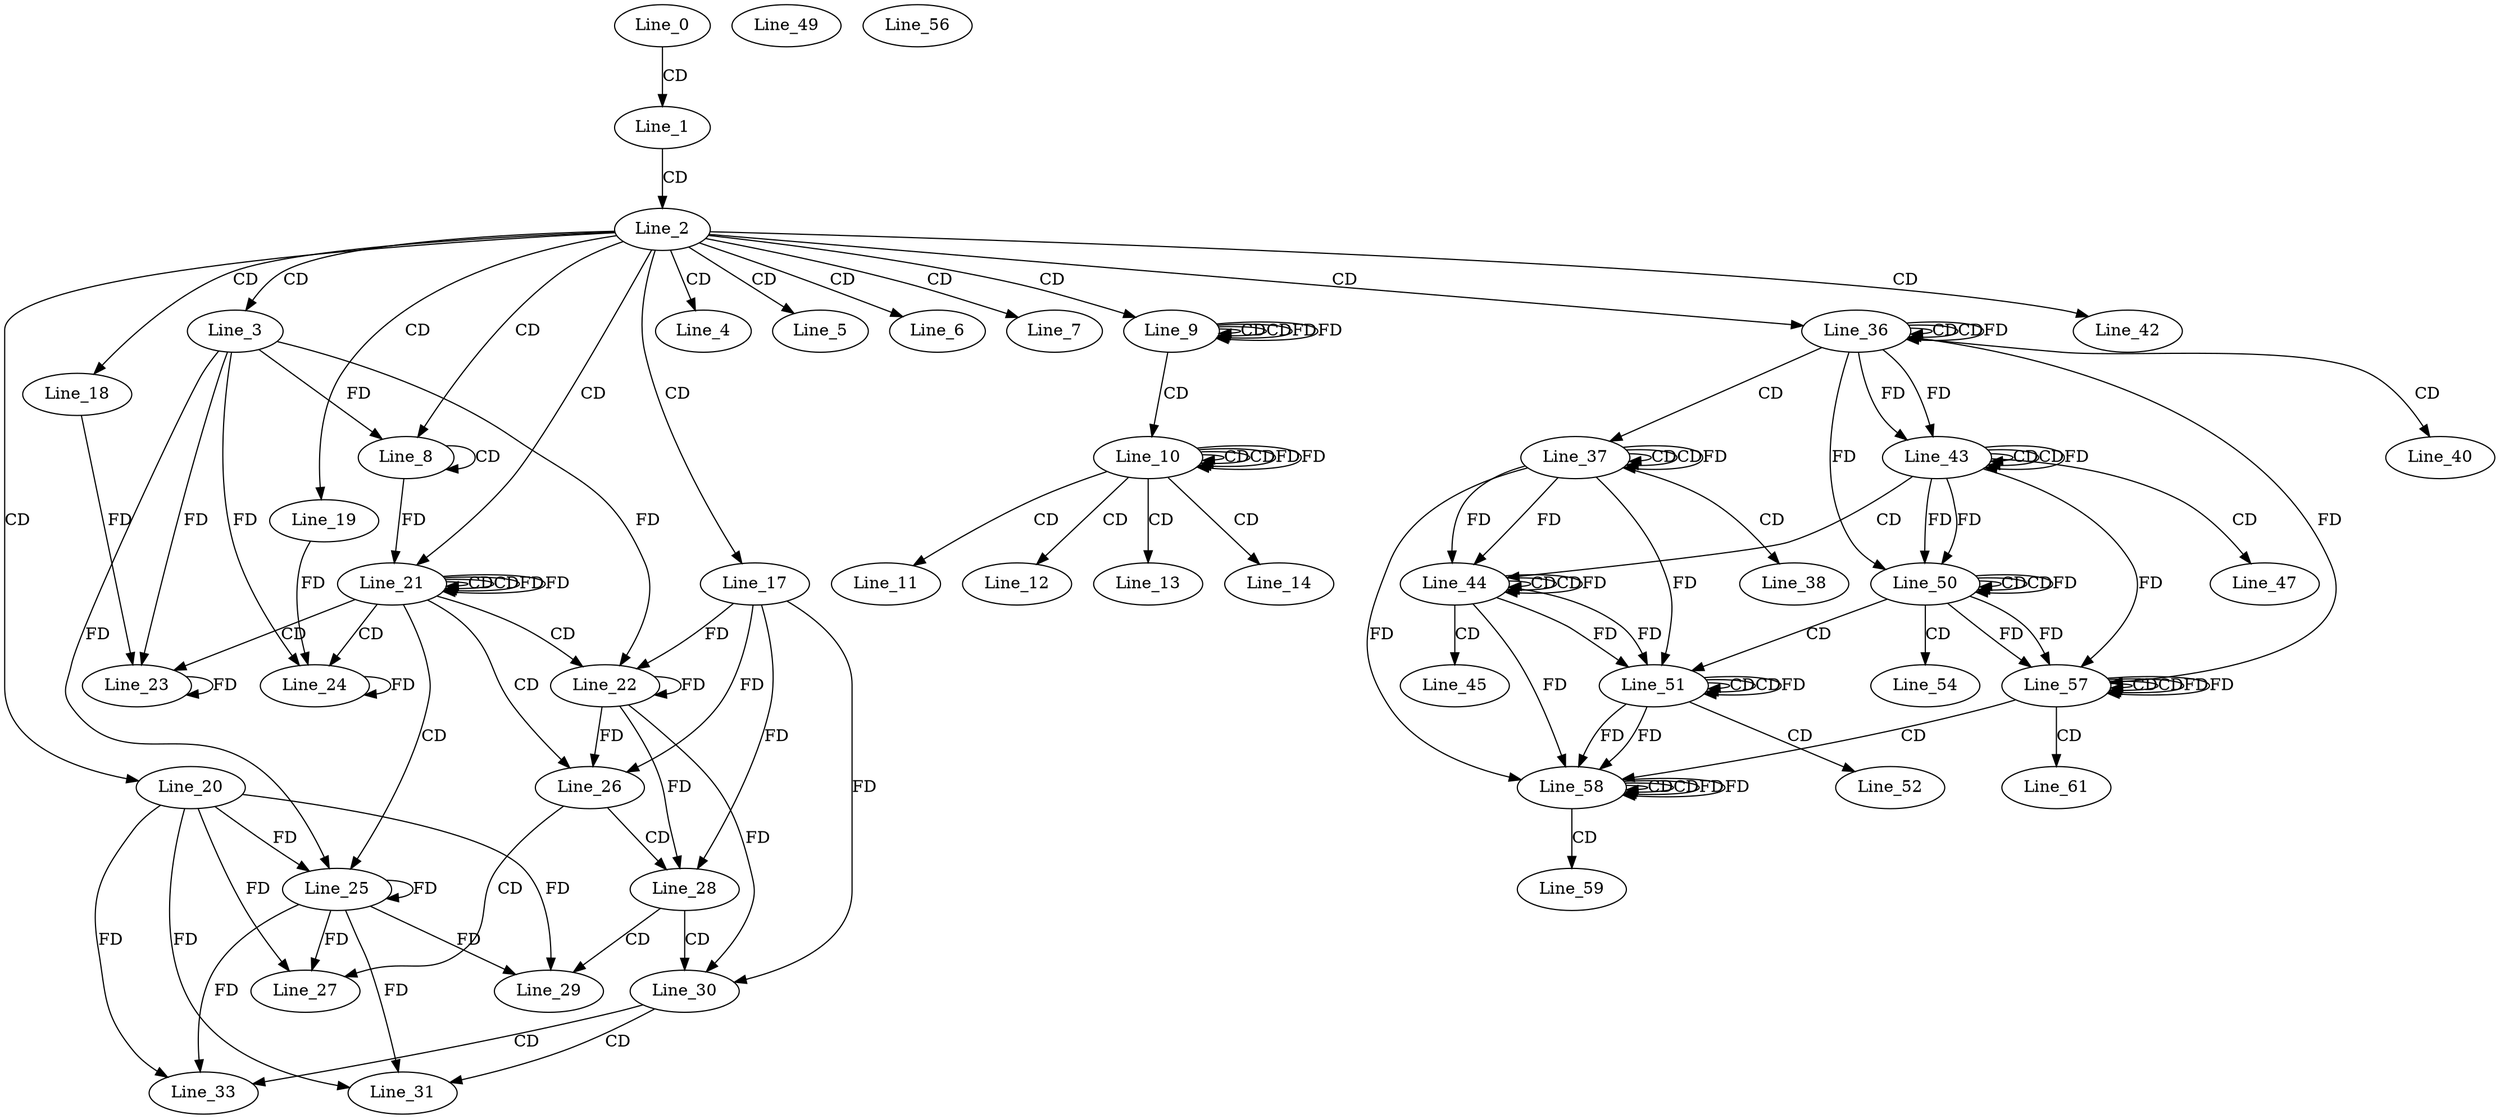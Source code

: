 digraph G {
  Line_0;
  Line_1;
  Line_2;
  Line_3;
  Line_4;
  Line_5;
  Line_6;
  Line_7;
  Line_8;
  Line_8;
  Line_9;
  Line_9;
  Line_9;
  Line_10;
  Line_10;
  Line_10;
  Line_11;
  Line_12;
  Line_13;
  Line_14;
  Line_17;
  Line_18;
  Line_19;
  Line_20;
  Line_21;
  Line_21;
  Line_21;
  Line_22;
  Line_22;
  Line_23;
  Line_23;
  Line_24;
  Line_24;
  Line_25;
  Line_25;
  Line_26;
  Line_27;
  Line_28;
  Line_29;
  Line_30;
  Line_31;
  Line_33;
  Line_36;
  Line_36;
  Line_36;
  Line_37;
  Line_37;
  Line_37;
  Line_38;
  Line_40;
  Line_42;
  Line_43;
  Line_43;
  Line_43;
  Line_44;
  Line_44;
  Line_44;
  Line_45;
  Line_47;
  Line_49;
  Line_50;
  Line_50;
  Line_50;
  Line_51;
  Line_51;
  Line_51;
  Line_52;
  Line_54;
  Line_56;
  Line_57;
  Line_57;
  Line_57;
  Line_58;
  Line_58;
  Line_58;
  Line_59;
  Line_61;
  Line_0 -> Line_1 [ label="CD" ];
  Line_1 -> Line_2 [ label="CD" ];
  Line_2 -> Line_3 [ label="CD" ];
  Line_2 -> Line_4 [ label="CD" ];
  Line_2 -> Line_5 [ label="CD" ];
  Line_2 -> Line_6 [ label="CD" ];
  Line_2 -> Line_7 [ label="CD" ];
  Line_2 -> Line_8 [ label="CD" ];
  Line_8 -> Line_8 [ label="CD" ];
  Line_3 -> Line_8 [ label="FD" ];
  Line_2 -> Line_9 [ label="CD" ];
  Line_9 -> Line_9 [ label="CD" ];
  Line_9 -> Line_9 [ label="CD" ];
  Line_9 -> Line_9 [ label="FD" ];
  Line_9 -> Line_10 [ label="CD" ];
  Line_10 -> Line_10 [ label="CD" ];
  Line_10 -> Line_10 [ label="CD" ];
  Line_10 -> Line_10 [ label="FD" ];
  Line_10 -> Line_11 [ label="CD" ];
  Line_10 -> Line_12 [ label="CD" ];
  Line_10 -> Line_13 [ label="CD" ];
  Line_10 -> Line_14 [ label="CD" ];
  Line_2 -> Line_17 [ label="CD" ];
  Line_2 -> Line_18 [ label="CD" ];
  Line_2 -> Line_19 [ label="CD" ];
  Line_2 -> Line_20 [ label="CD" ];
  Line_2 -> Line_21 [ label="CD" ];
  Line_21 -> Line_21 [ label="CD" ];
  Line_8 -> Line_21 [ label="FD" ];
  Line_21 -> Line_21 [ label="CD" ];
  Line_21 -> Line_21 [ label="FD" ];
  Line_21 -> Line_22 [ label="CD" ];
  Line_22 -> Line_22 [ label="FD" ];
  Line_17 -> Line_22 [ label="FD" ];
  Line_3 -> Line_22 [ label="FD" ];
  Line_21 -> Line_23 [ label="CD" ];
  Line_23 -> Line_23 [ label="FD" ];
  Line_18 -> Line_23 [ label="FD" ];
  Line_3 -> Line_23 [ label="FD" ];
  Line_21 -> Line_24 [ label="CD" ];
  Line_24 -> Line_24 [ label="FD" ];
  Line_19 -> Line_24 [ label="FD" ];
  Line_3 -> Line_24 [ label="FD" ];
  Line_21 -> Line_25 [ label="CD" ];
  Line_25 -> Line_25 [ label="FD" ];
  Line_20 -> Line_25 [ label="FD" ];
  Line_3 -> Line_25 [ label="FD" ];
  Line_21 -> Line_26 [ label="CD" ];
  Line_22 -> Line_26 [ label="FD" ];
  Line_17 -> Line_26 [ label="FD" ];
  Line_26 -> Line_27 [ label="CD" ];
  Line_25 -> Line_27 [ label="FD" ];
  Line_20 -> Line_27 [ label="FD" ];
  Line_26 -> Line_28 [ label="CD" ];
  Line_22 -> Line_28 [ label="FD" ];
  Line_17 -> Line_28 [ label="FD" ];
  Line_28 -> Line_29 [ label="CD" ];
  Line_25 -> Line_29 [ label="FD" ];
  Line_20 -> Line_29 [ label="FD" ];
  Line_28 -> Line_30 [ label="CD" ];
  Line_22 -> Line_30 [ label="FD" ];
  Line_17 -> Line_30 [ label="FD" ];
  Line_30 -> Line_31 [ label="CD" ];
  Line_25 -> Line_31 [ label="FD" ];
  Line_20 -> Line_31 [ label="FD" ];
  Line_30 -> Line_33 [ label="CD" ];
  Line_25 -> Line_33 [ label="FD" ];
  Line_20 -> Line_33 [ label="FD" ];
  Line_2 -> Line_36 [ label="CD" ];
  Line_36 -> Line_36 [ label="CD" ];
  Line_36 -> Line_36 [ label="CD" ];
  Line_36 -> Line_36 [ label="FD" ];
  Line_36 -> Line_37 [ label="CD" ];
  Line_37 -> Line_37 [ label="CD" ];
  Line_37 -> Line_37 [ label="CD" ];
  Line_37 -> Line_37 [ label="FD" ];
  Line_37 -> Line_38 [ label="CD" ];
  Line_36 -> Line_40 [ label="CD" ];
  Line_2 -> Line_42 [ label="CD" ];
  Line_43 -> Line_43 [ label="CD" ];
  Line_36 -> Line_43 [ label="FD" ];
  Line_43 -> Line_43 [ label="CD" ];
  Line_43 -> Line_43 [ label="FD" ];
  Line_36 -> Line_43 [ label="FD" ];
  Line_43 -> Line_44 [ label="CD" ];
  Line_44 -> Line_44 [ label="CD" ];
  Line_37 -> Line_44 [ label="FD" ];
  Line_44 -> Line_44 [ label="CD" ];
  Line_44 -> Line_44 [ label="FD" ];
  Line_37 -> Line_44 [ label="FD" ];
  Line_44 -> Line_45 [ label="CD" ];
  Line_43 -> Line_47 [ label="CD" ];
  Line_50 -> Line_50 [ label="CD" ];
  Line_43 -> Line_50 [ label="FD" ];
  Line_50 -> Line_50 [ label="CD" ];
  Line_50 -> Line_50 [ label="FD" ];
  Line_43 -> Line_50 [ label="FD" ];
  Line_36 -> Line_50 [ label="FD" ];
  Line_50 -> Line_51 [ label="CD" ];
  Line_51 -> Line_51 [ label="CD" ];
  Line_44 -> Line_51 [ label="FD" ];
  Line_51 -> Line_51 [ label="CD" ];
  Line_51 -> Line_51 [ label="FD" ];
  Line_44 -> Line_51 [ label="FD" ];
  Line_37 -> Line_51 [ label="FD" ];
  Line_51 -> Line_52 [ label="CD" ];
  Line_50 -> Line_54 [ label="CD" ];
  Line_57 -> Line_57 [ label="CD" ];
  Line_50 -> Line_57 [ label="FD" ];
  Line_57 -> Line_57 [ label="CD" ];
  Line_57 -> Line_57 [ label="FD" ];
  Line_50 -> Line_57 [ label="FD" ];
  Line_43 -> Line_57 [ label="FD" ];
  Line_36 -> Line_57 [ label="FD" ];
  Line_57 -> Line_58 [ label="CD" ];
  Line_58 -> Line_58 [ label="CD" ];
  Line_51 -> Line_58 [ label="FD" ];
  Line_58 -> Line_58 [ label="CD" ];
  Line_58 -> Line_58 [ label="FD" ];
  Line_51 -> Line_58 [ label="FD" ];
  Line_44 -> Line_58 [ label="FD" ];
  Line_37 -> Line_58 [ label="FD" ];
  Line_58 -> Line_59 [ label="CD" ];
  Line_57 -> Line_61 [ label="CD" ];
  Line_9 -> Line_9 [ label="FD" ];
  Line_10 -> Line_10 [ label="FD" ];
  Line_21 -> Line_21 [ label="FD" ];
  Line_57 -> Line_57 [ label="FD" ];
  Line_58 -> Line_58 [ label="FD" ];
}
